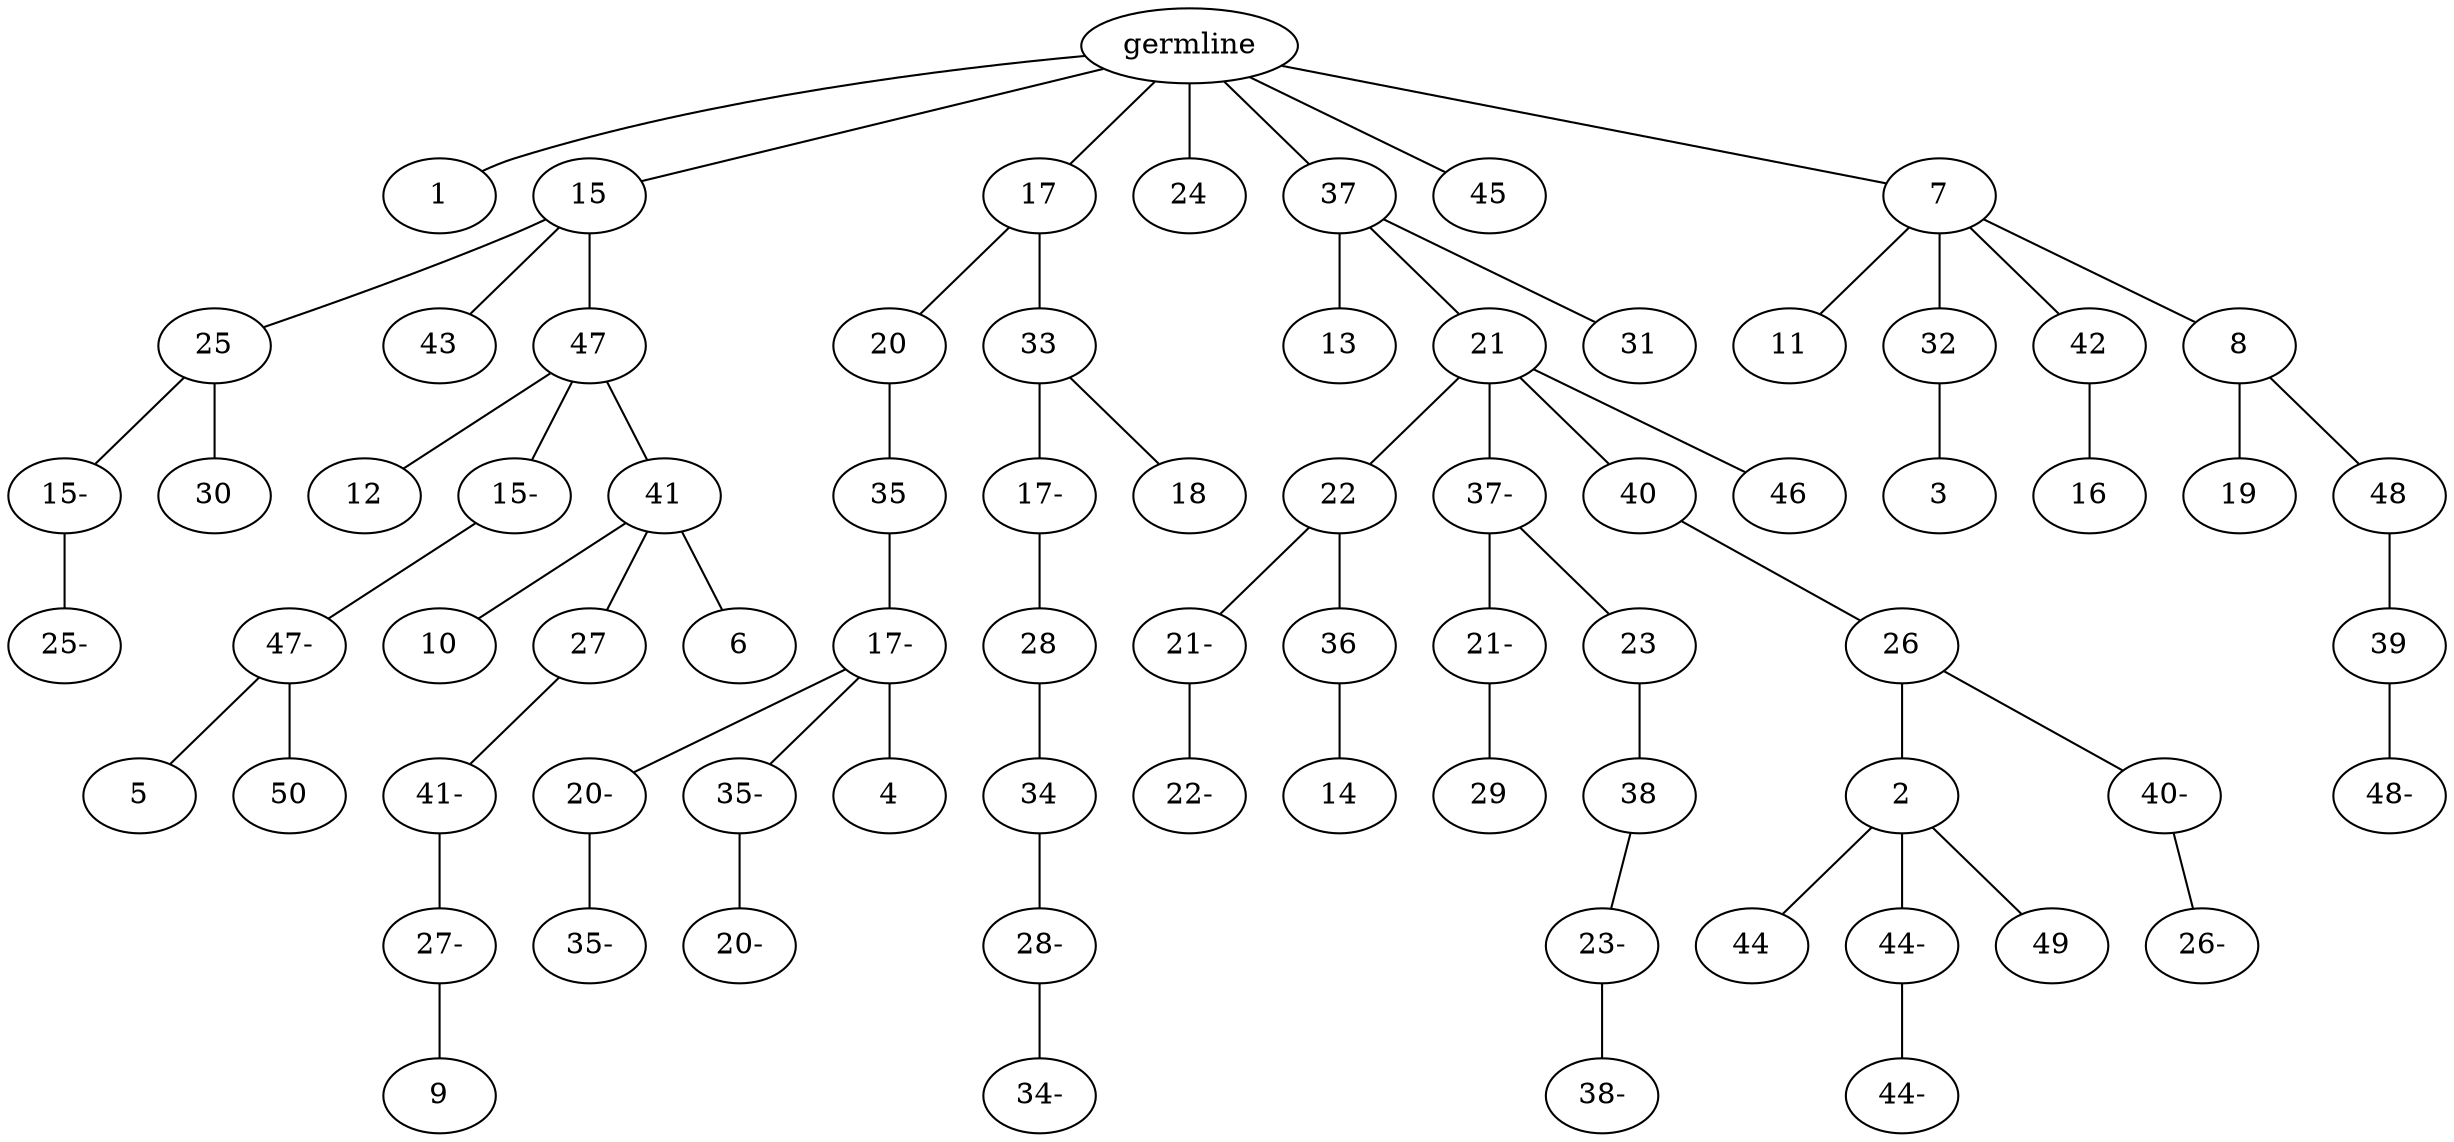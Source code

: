 graph tree {
    "140694546501104" [label="germline"];
    "140694559069184" [label="1"];
    "140694559070768" [label="15"];
    "140694559071824" [label="25"];
    "140694559071920" [label="15-"];
    "140694559071104" [label="25-"];
    "140694559071248" [label="30"];
    "140694559071392" [label="43"];
    "140694559070528" [label="47"];
    "140694545204032" [label="12"];
    "140694545206144" [label="15-"];
    "140694545205616" [label="47-"];
    "140694545203408" [label="5"];
    "140694545203600" [label="50"];
    "140694545207152" [label="41"];
    "140694545204704" [label="10"];
    "140694545205856" [label="27"];
    "140694545205664" [label="41-"];
    "140694545205472" [label="27-"];
    "140694550325616" [label="9"];
    "140694545204752" [label="6"];
    "140694559070432" [label="17"];
    "140694545203984" [label="20"];
    "140694545206864" [label="35"];
    "140694545203264" [label="17-"];
    "140694545205280" [label="20-"];
    "140694545206096" [label="35-"];
    "140694545206288" [label="35-"];
    "140694545205424" [label="20-"];
    "140694545204896" [label="4"];
    "140694545205232" [label="33"];
    "140694545206048" [label="17-"];
    "140694545205568" [label="28"];
    "140694545205136" [label="34"];
    "140694545136272" [label="28-"];
    "140694545136848" [label="34-"];
    "140694545204848" [label="18"];
    "140694559071872" [label="24"];
    "140694545205040" [label="37"];
    "140694545135888" [label="13"];
    "140694545134208" [label="21"];
    "140694545136704" [label="22"];
    "140694545136560" [label="21-"];
    "140694545134544" [label="22-"];
    "140694545134880" [label="36"];
    "140694545133920" [label="14"];
    "140694545134352" [label="37-"];
    "140694545136992" [label="21-"];
    "140694545134832" [label="29"];
    "140694545135360" [label="23"];
    "140694545133824" [label="38"];
    "140694545135936" [label="23-"];
    "140694545135312" [label="38-"];
    "140694545135408" [label="40"];
    "140694545134064" [label="26"];
    "140694545134736" [label="2"];
    "140694545136512" [label="44"];
    "140694545136224" [label="44-"];
    "140694545133776" [label="44-"];
    "140694545135504" [label="49"];
    "140694545135696" [label="40-"];
    "140694541208256" [label="26-"];
    "140694545137520" [label="46"];
    "140694545135600" [label="31"];
    "140694545206624" [label="45"];
    "140694545137568" [label="7"];
    "140694541208688" [label="11"];
    "140694541206720" [label="32"];
    "140694541207200" [label="3"];
    "140694541206528" [label="42"];
    "140694541208832" [label="16"];
    "140694541209408" [label="8"];
    "140694541205568" [label="19"];
    "140694541208112" [label="48"];
    "140694541209024" [label="39"];
    "140694541207440" [label="48-"];
    "140694546501104" -- "140694559069184";
    "140694546501104" -- "140694559070768";
    "140694546501104" -- "140694559070432";
    "140694546501104" -- "140694559071872";
    "140694546501104" -- "140694545205040";
    "140694546501104" -- "140694545206624";
    "140694546501104" -- "140694545137568";
    "140694559070768" -- "140694559071824";
    "140694559070768" -- "140694559071392";
    "140694559070768" -- "140694559070528";
    "140694559071824" -- "140694559071920";
    "140694559071824" -- "140694559071248";
    "140694559071920" -- "140694559071104";
    "140694559070528" -- "140694545204032";
    "140694559070528" -- "140694545206144";
    "140694559070528" -- "140694545207152";
    "140694545206144" -- "140694545205616";
    "140694545205616" -- "140694545203408";
    "140694545205616" -- "140694545203600";
    "140694545207152" -- "140694545204704";
    "140694545207152" -- "140694545205856";
    "140694545207152" -- "140694545204752";
    "140694545205856" -- "140694545205664";
    "140694545205664" -- "140694545205472";
    "140694545205472" -- "140694550325616";
    "140694559070432" -- "140694545203984";
    "140694559070432" -- "140694545205232";
    "140694545203984" -- "140694545206864";
    "140694545206864" -- "140694545203264";
    "140694545203264" -- "140694545205280";
    "140694545203264" -- "140694545206288";
    "140694545203264" -- "140694545204896";
    "140694545205280" -- "140694545206096";
    "140694545206288" -- "140694545205424";
    "140694545205232" -- "140694545206048";
    "140694545205232" -- "140694545204848";
    "140694545206048" -- "140694545205568";
    "140694545205568" -- "140694545205136";
    "140694545205136" -- "140694545136272";
    "140694545136272" -- "140694545136848";
    "140694545205040" -- "140694545135888";
    "140694545205040" -- "140694545134208";
    "140694545205040" -- "140694545135600";
    "140694545134208" -- "140694545136704";
    "140694545134208" -- "140694545134352";
    "140694545134208" -- "140694545135408";
    "140694545134208" -- "140694545137520";
    "140694545136704" -- "140694545136560";
    "140694545136704" -- "140694545134880";
    "140694545136560" -- "140694545134544";
    "140694545134880" -- "140694545133920";
    "140694545134352" -- "140694545136992";
    "140694545134352" -- "140694545135360";
    "140694545136992" -- "140694545134832";
    "140694545135360" -- "140694545133824";
    "140694545133824" -- "140694545135936";
    "140694545135936" -- "140694545135312";
    "140694545135408" -- "140694545134064";
    "140694545134064" -- "140694545134736";
    "140694545134064" -- "140694545135696";
    "140694545134736" -- "140694545136512";
    "140694545134736" -- "140694545136224";
    "140694545134736" -- "140694545135504";
    "140694545136224" -- "140694545133776";
    "140694545135696" -- "140694541208256";
    "140694545137568" -- "140694541208688";
    "140694545137568" -- "140694541206720";
    "140694545137568" -- "140694541206528";
    "140694545137568" -- "140694541209408";
    "140694541206720" -- "140694541207200";
    "140694541206528" -- "140694541208832";
    "140694541209408" -- "140694541205568";
    "140694541209408" -- "140694541208112";
    "140694541208112" -- "140694541209024";
    "140694541209024" -- "140694541207440";
}
